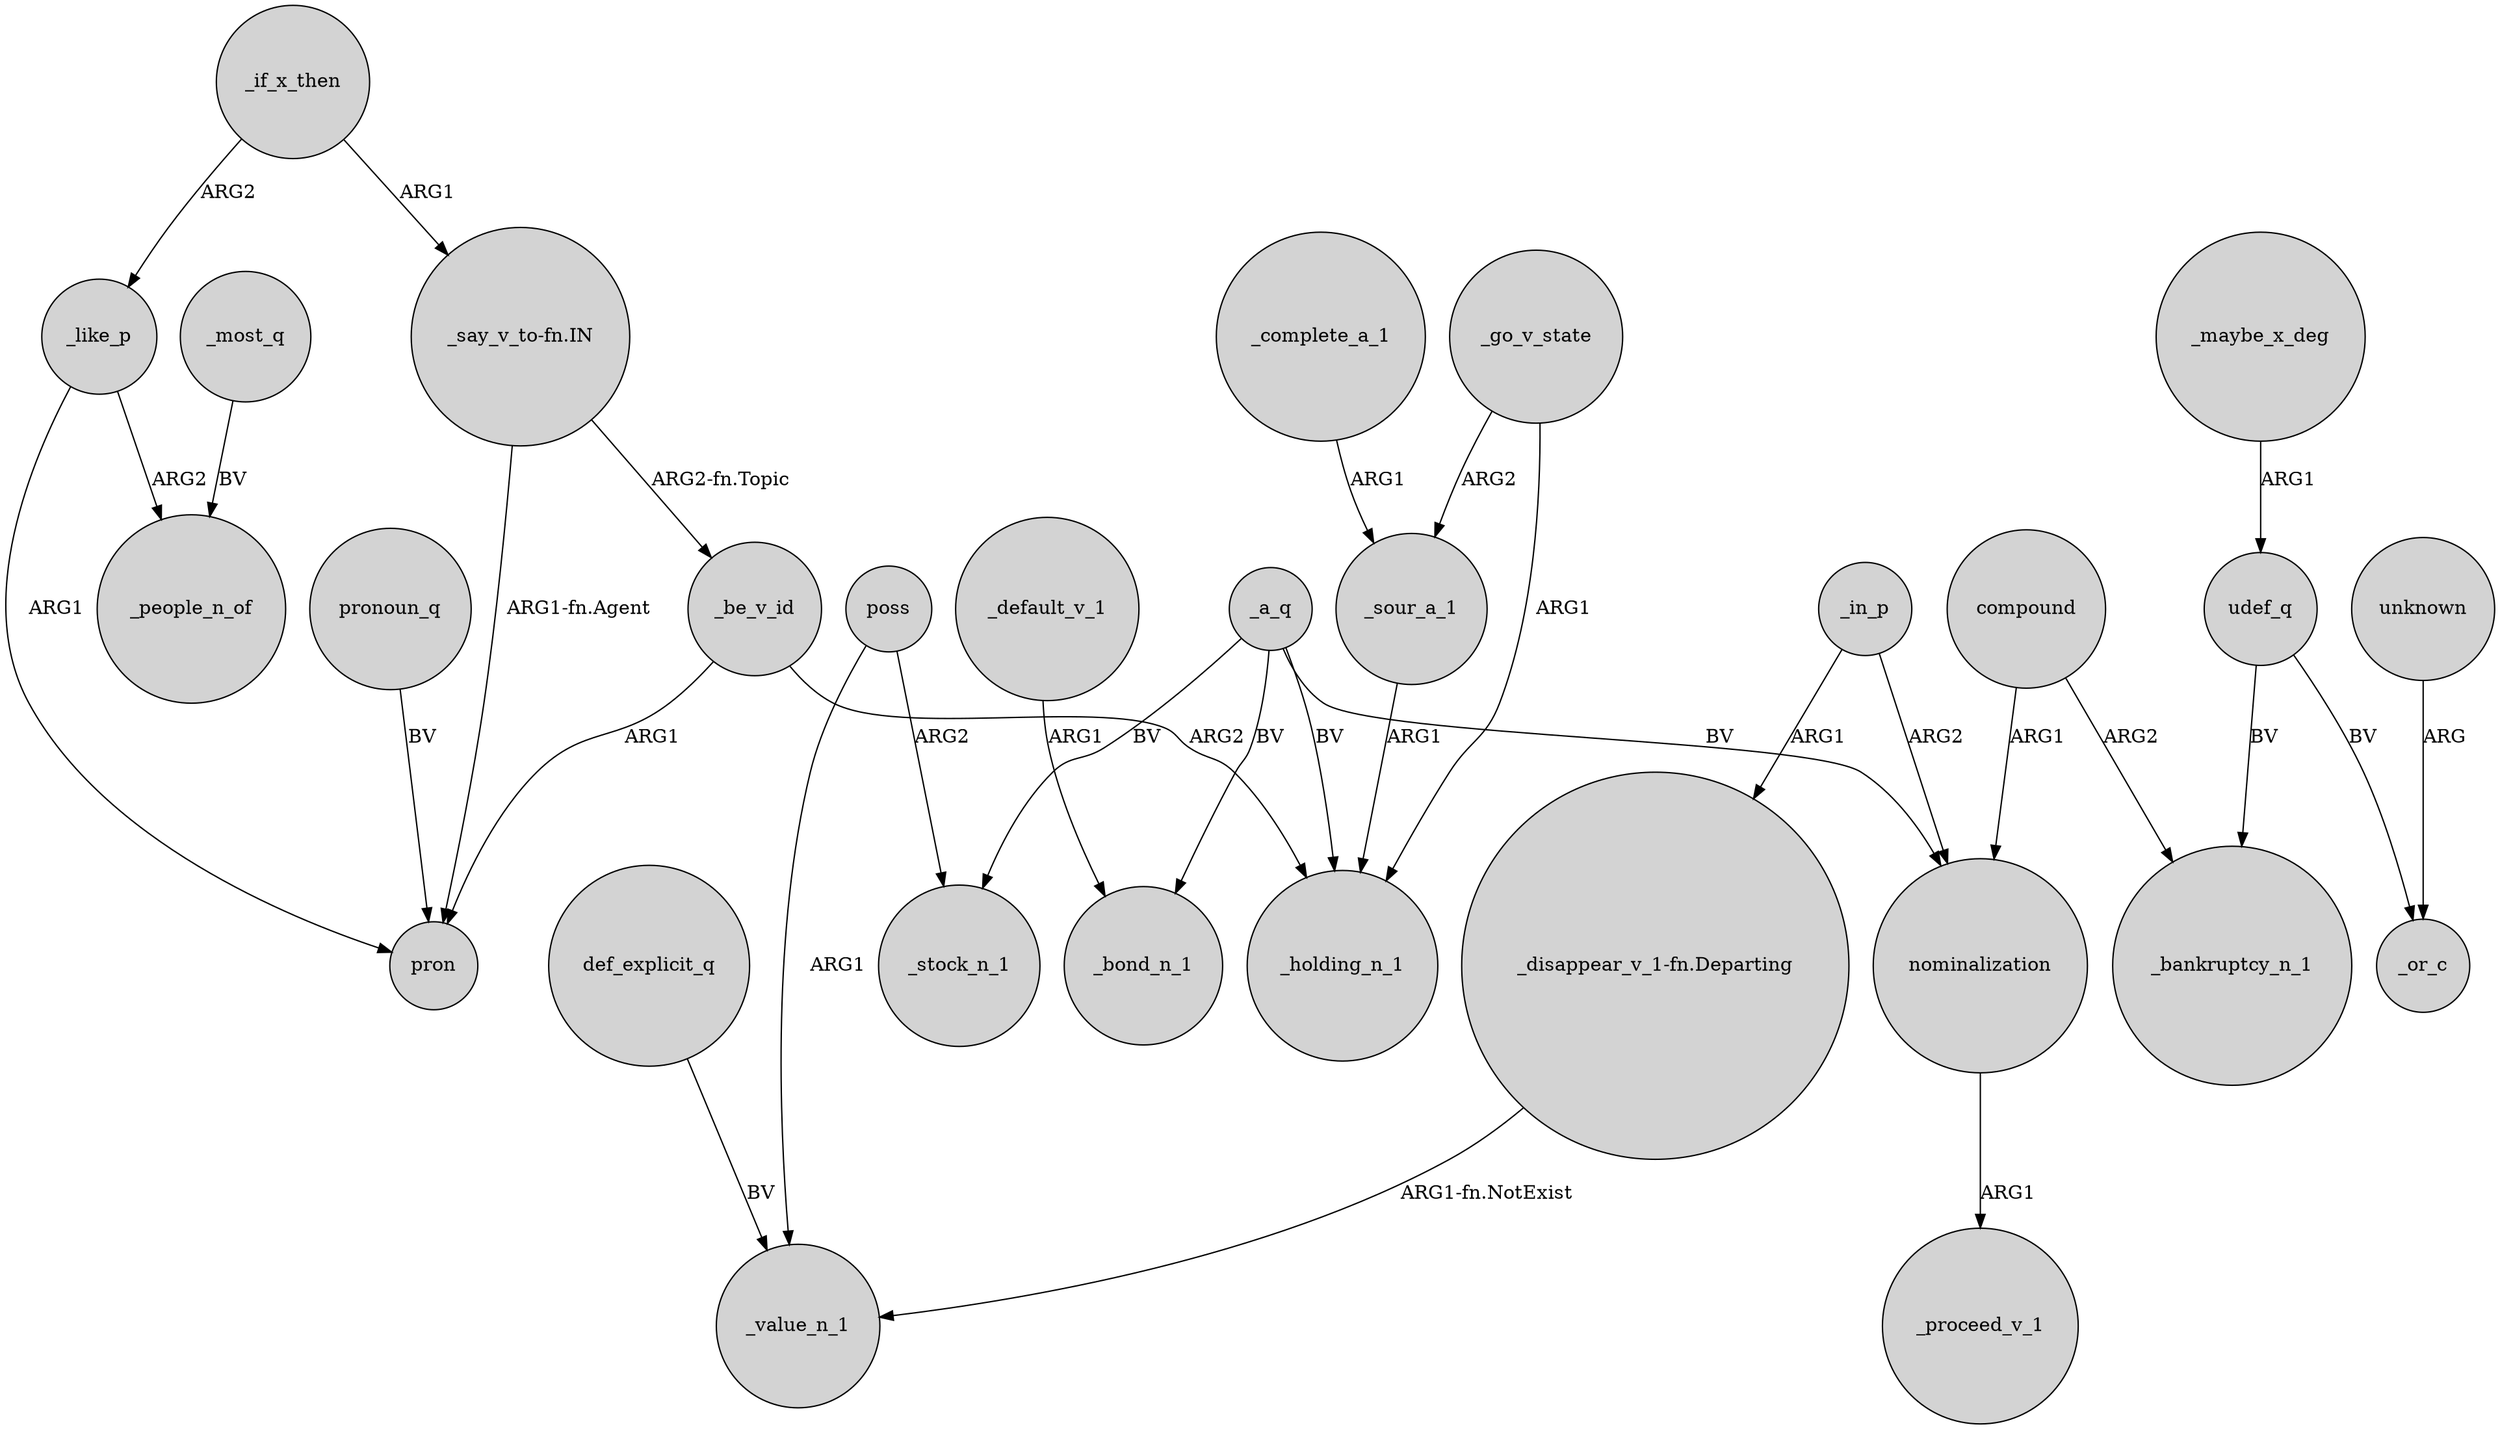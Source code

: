 digraph {
	node [shape=circle style=filled]
	def_explicit_q -> _value_n_1 [label=BV]
	_be_v_id -> _holding_n_1 [label=ARG2]
	_a_q -> _holding_n_1 [label=BV]
	udef_q -> _bankruptcy_n_1 [label=BV]
	_complete_a_1 -> _sour_a_1 [label=ARG1]
	poss -> _stock_n_1 [label=ARG2]
	_default_v_1 -> _bond_n_1 [label=ARG1]
	compound -> _bankruptcy_n_1 [label=ARG2]
	nominalization -> _proceed_v_1 [label=ARG1]
	_if_x_then -> _like_p [label=ARG2]
	_a_q -> _stock_n_1 [label=BV]
	_maybe_x_deg -> udef_q [label=ARG1]
	_like_p -> pron [label=ARG1]
	_sour_a_1 -> _holding_n_1 [label=ARG1]
	_a_q -> nominalization [label=BV]
	udef_q -> _or_c [label=BV]
	_go_v_state -> _holding_n_1 [label=ARG1]
	_be_v_id -> pron [label=ARG1]
	poss -> _value_n_1 [label=ARG1]
	_in_p -> "_disappear_v_1-fn.Departing" [label=ARG1]
	"_say_v_to-fn.IN" -> _be_v_id [label="ARG2-fn.Topic"]
	_if_x_then -> "_say_v_to-fn.IN" [label=ARG1]
	pronoun_q -> pron [label=BV]
	_most_q -> _people_n_of [label=BV]
	"_disappear_v_1-fn.Departing" -> _value_n_1 [label="ARG1-fn.NotExist"]
	unknown -> _or_c [label=ARG]
	"_say_v_to-fn.IN" -> pron [label="ARG1-fn.Agent"]
	_like_p -> _people_n_of [label=ARG2]
	_in_p -> nominalization [label=ARG2]
	_go_v_state -> _sour_a_1 [label=ARG2]
	compound -> nominalization [label=ARG1]
	_a_q -> _bond_n_1 [label=BV]
}
